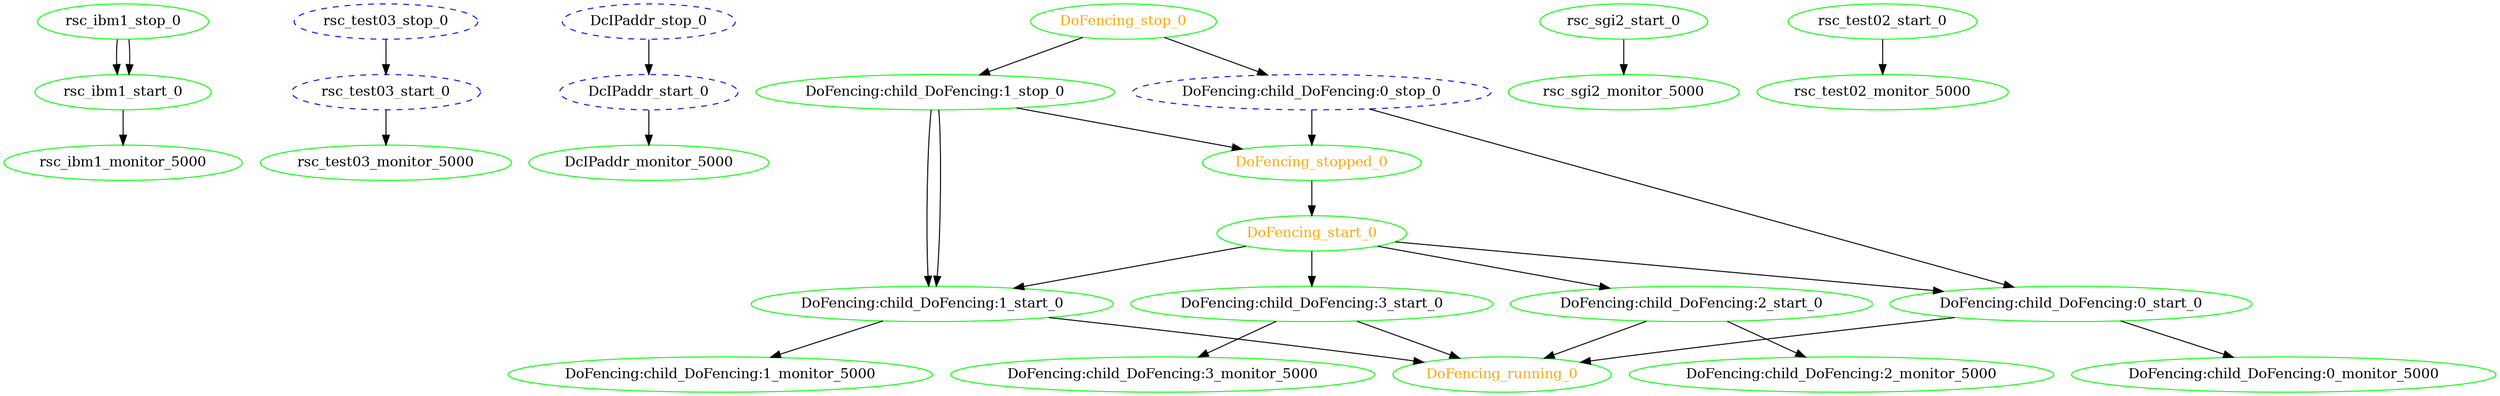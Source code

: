 digraph "g" {
	size = "30,30"
"rsc_ibm1_monitor_5000" [ tooltip="ibm1" color="green" fontcolor="black" ]
"rsc_test03_monitor_5000" [ tooltip="test03" color="green" fontcolor="black" ]
"DcIPaddr_monitor_5000" [ tooltip="test03" color="green" fontcolor="black" ]
"DoFencing:child_DoFencing:1_start_0" [ tooltip="sgi2" color="green" fontcolor="black" ]
"DoFencing:child_DoFencing:0_start_0" [ tooltip="test02" color="green" fontcolor="black" ]
"DcIPaddr_stop_0" [ style="dashed" color="blue" fontcolor="black" ]
"DcIPaddr_start_0" [ style="dashed" color="blue" fontcolor="black" ]
"rsc_sgi2_start_0" [ tooltip="sgi2" color="green" fontcolor="black" ]
"rsc_sgi2_monitor_5000" [ tooltip="sgi2" color="green" fontcolor="black" ]
"rsc_ibm1_stop_0" [ tooltip="test03" color="green" fontcolor="black" ]
"rsc_ibm1_start_0" [ tooltip="ibm1" color="green" fontcolor="black" ]
"rsc_test02_start_0" [ tooltip="test02" color="green" fontcolor="black" ]
"rsc_test02_monitor_5000" [ tooltip="test02" color="green" fontcolor="black" ]
"rsc_test03_stop_0" [ style="dashed" color="blue" fontcolor="black" ]
"rsc_test03_start_0" [ style="dashed" color="blue" fontcolor="black" ]
"DoFencing:child_DoFencing:0_stop_0" [ style="dashed" color="blue" fontcolor="black" ]
"DoFencing:child_DoFencing:0_monitor_5000" [ tooltip="test02" color="green" fontcolor="black" ]
"DoFencing:child_DoFencing:1_stop_0" [ tooltip="test03" color="green" fontcolor="black" ]
"DoFencing:child_DoFencing:1_monitor_5000" [ tooltip="sgi2" color="green" fontcolor="black" ]
"DoFencing:child_DoFencing:2_start_0" [ tooltip="ibm1" color="green" fontcolor="black" ]
"DoFencing:child_DoFencing:2_monitor_5000" [ tooltip="ibm1" color="green" fontcolor="black" ]
"DoFencing:child_DoFencing:3_start_0" [ tooltip="test03" color="green" fontcolor="black" ]
"DoFencing:child_DoFencing:3_monitor_5000" [ tooltip="test03" color="green" fontcolor="black" ]
"DoFencing_start_0" [ tooltip="" color="green" fontcolor="orange" ]
"DoFencing_running_0" [ tooltip="" color="green" fontcolor="orange" ]
"DoFencing_stop_0" [ tooltip="" color="green" fontcolor="orange" ]
"DoFencing_stopped_0" [ tooltip="" color="green" fontcolor="orange" ]
"rsc_ibm1_start_0" -> "rsc_ibm1_monitor_5000"
"rsc_test03_start_0" -> "rsc_test03_monitor_5000"
"DcIPaddr_start_0" -> "DcIPaddr_monitor_5000"
"DoFencing:child_DoFencing:1_stop_0" -> "DoFencing:child_DoFencing:1_start_0"
"DoFencing:child_DoFencing:1_stop_0" -> "DoFencing:child_DoFencing:1_start_0"
"DoFencing_start_0" -> "DoFencing:child_DoFencing:1_start_0"
"DoFencing:child_DoFencing:0_stop_0" -> "DoFencing:child_DoFencing:0_start_0"
"DoFencing_start_0" -> "DoFencing:child_DoFencing:0_start_0"
"DcIPaddr_stop_0" -> "DcIPaddr_start_0"
"rsc_sgi2_start_0" -> "rsc_sgi2_monitor_5000"
"rsc_ibm1_stop_0" -> "rsc_ibm1_start_0"
"rsc_ibm1_stop_0" -> "rsc_ibm1_start_0"
"rsc_test02_start_0" -> "rsc_test02_monitor_5000"
"rsc_test03_stop_0" -> "rsc_test03_start_0"
"DoFencing_stop_0" -> "DoFencing:child_DoFencing:0_stop_0"
"DoFencing:child_DoFencing:0_start_0" -> "DoFencing:child_DoFencing:0_monitor_5000"
"DoFencing_stop_0" -> "DoFencing:child_DoFencing:1_stop_0"
"DoFencing:child_DoFencing:1_start_0" -> "DoFencing:child_DoFencing:1_monitor_5000"
"DoFencing_start_0" -> "DoFencing:child_DoFencing:2_start_0"
"DoFencing:child_DoFencing:2_start_0" -> "DoFencing:child_DoFencing:2_monitor_5000"
"DoFencing_start_0" -> "DoFencing:child_DoFencing:3_start_0"
"DoFencing:child_DoFencing:3_start_0" -> "DoFencing:child_DoFencing:3_monitor_5000"
"DoFencing_stopped_0" -> "DoFencing_start_0"
"DoFencing:child_DoFencing:1_start_0" -> "DoFencing_running_0"
"DoFencing:child_DoFencing:0_start_0" -> "DoFencing_running_0"
"DoFencing:child_DoFencing:2_start_0" -> "DoFencing_running_0"
"DoFencing:child_DoFencing:3_start_0" -> "DoFencing_running_0"
"DoFencing:child_DoFencing:0_stop_0" -> "DoFencing_stopped_0"
"DoFencing:child_DoFencing:1_stop_0" -> "DoFencing_stopped_0"
}
